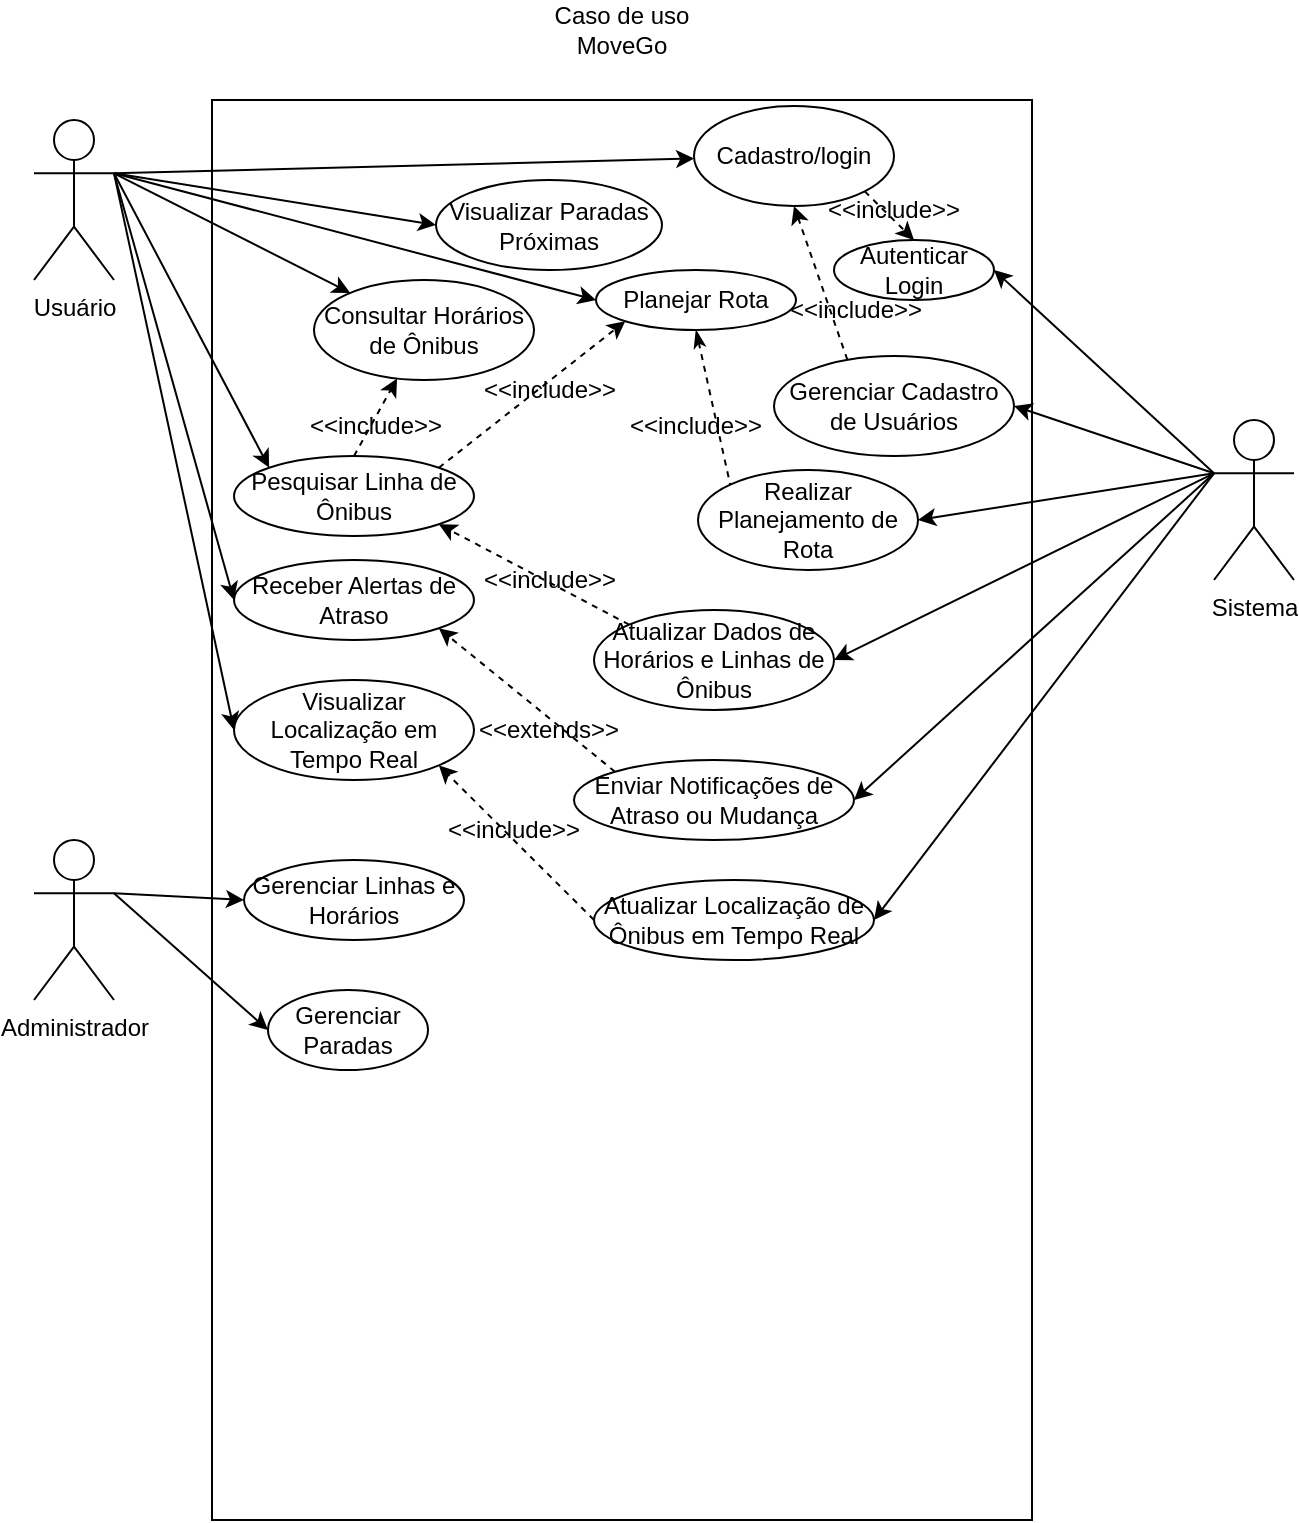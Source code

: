 <mxfile version="26.1.0">
  <diagram name="Página-1" id="rJBwSx3UtINKIOgSs01Y">
    <mxGraphModel dx="1050" dy="522" grid="1" gridSize="10" guides="1" tooltips="1" connect="1" arrows="1" fold="1" page="1" pageScale="1" pageWidth="827" pageHeight="1169" math="0" shadow="0">
      <root>
        <mxCell id="0" />
        <mxCell id="1" parent="0" />
        <mxCell id="8CnZV-VfPtxuRmqjGz2y-3" value="" style="rounded=0;whiteSpace=wrap;html=1;" parent="1" vertex="1">
          <mxGeometry x="209" y="100" width="410" height="710" as="geometry" />
        </mxCell>
        <mxCell id="8CnZV-VfPtxuRmqjGz2y-5" value="Caso de uso MoveGo" style="text;html=1;align=center;verticalAlign=middle;whiteSpace=wrap;rounded=0;" parent="1" vertex="1">
          <mxGeometry x="361" y="50" width="106" height="30" as="geometry" />
        </mxCell>
        <mxCell id="8CnZV-VfPtxuRmqjGz2y-24" style="rounded=0;orthogonalLoop=1;jettySize=auto;html=1;entryX=1;entryY=0.5;entryDx=0;entryDy=0;exitX=0;exitY=0.333;exitDx=0;exitDy=0;exitPerimeter=0;" parent="1" source="8CnZV-VfPtxuRmqjGz2y-6" target="8CnZV-VfPtxuRmqjGz2y-19" edge="1">
          <mxGeometry relative="1" as="geometry" />
        </mxCell>
        <mxCell id="8CnZV-VfPtxuRmqjGz2y-25" style="rounded=0;orthogonalLoop=1;jettySize=auto;html=1;entryX=1;entryY=0.5;entryDx=0;entryDy=0;exitX=0;exitY=0.333;exitDx=0;exitDy=0;exitPerimeter=0;" parent="1" source="8CnZV-VfPtxuRmqjGz2y-6" target="8CnZV-VfPtxuRmqjGz2y-23" edge="1">
          <mxGeometry relative="1" as="geometry" />
        </mxCell>
        <mxCell id="8CnZV-VfPtxuRmqjGz2y-48" style="rounded=0;orthogonalLoop=1;jettySize=auto;html=1;exitX=0;exitY=0.333;exitDx=0;exitDy=0;exitPerimeter=0;entryX=1;entryY=0.5;entryDx=0;entryDy=0;" parent="1" source="8CnZV-VfPtxuRmqjGz2y-6" target="8CnZV-VfPtxuRmqjGz2y-44" edge="1">
          <mxGeometry relative="1" as="geometry" />
        </mxCell>
        <mxCell id="8CnZV-VfPtxuRmqjGz2y-49" style="rounded=0;orthogonalLoop=1;jettySize=auto;html=1;exitX=0;exitY=0.333;exitDx=0;exitDy=0;exitPerimeter=0;entryX=1;entryY=0.5;entryDx=0;entryDy=0;" parent="1" source="8CnZV-VfPtxuRmqjGz2y-6" target="8CnZV-VfPtxuRmqjGz2y-41" edge="1">
          <mxGeometry relative="1" as="geometry" />
        </mxCell>
        <mxCell id="8CnZV-VfPtxuRmqjGz2y-50" style="rounded=0;orthogonalLoop=1;jettySize=auto;html=1;exitX=0;exitY=0.333;exitDx=0;exitDy=0;exitPerimeter=0;entryX=1;entryY=0.5;entryDx=0;entryDy=0;" parent="1" source="8CnZV-VfPtxuRmqjGz2y-6" target="8CnZV-VfPtxuRmqjGz2y-43" edge="1">
          <mxGeometry relative="1" as="geometry" />
        </mxCell>
        <mxCell id="8CnZV-VfPtxuRmqjGz2y-51" style="rounded=0;orthogonalLoop=1;jettySize=auto;html=1;exitX=0;exitY=0.333;exitDx=0;exitDy=0;exitPerimeter=0;entryX=1;entryY=0.5;entryDx=0;entryDy=0;" parent="1" source="8CnZV-VfPtxuRmqjGz2y-6" target="8CnZV-VfPtxuRmqjGz2y-42" edge="1">
          <mxGeometry relative="1" as="geometry" />
        </mxCell>
        <mxCell id="8CnZV-VfPtxuRmqjGz2y-6" value="Sistema" style="shape=umlActor;verticalLabelPosition=bottom;verticalAlign=top;html=1;" parent="1" vertex="1">
          <mxGeometry x="710" y="260" width="40" height="80" as="geometry" />
        </mxCell>
        <mxCell id="8CnZV-VfPtxuRmqjGz2y-45" style="rounded=0;orthogonalLoop=1;jettySize=auto;html=1;exitX=1;exitY=0.333;exitDx=0;exitDy=0;exitPerimeter=0;entryX=0;entryY=0.5;entryDx=0;entryDy=0;" parent="1" source="8CnZV-VfPtxuRmqjGz2y-7" target="8CnZV-VfPtxuRmqjGz2y-40" edge="1">
          <mxGeometry relative="1" as="geometry" />
        </mxCell>
        <mxCell id="8CnZV-VfPtxuRmqjGz2y-46" style="rounded=0;orthogonalLoop=1;jettySize=auto;html=1;exitX=1;exitY=0.333;exitDx=0;exitDy=0;exitPerimeter=0;entryX=0;entryY=0.5;entryDx=0;entryDy=0;" parent="1" source="8CnZV-VfPtxuRmqjGz2y-7" target="8CnZV-VfPtxuRmqjGz2y-39" edge="1">
          <mxGeometry relative="1" as="geometry" />
        </mxCell>
        <mxCell id="8CnZV-VfPtxuRmqjGz2y-7" value="Administrador&lt;div&gt;&lt;br&gt;&lt;/div&gt;" style="shape=umlActor;verticalLabelPosition=bottom;verticalAlign=top;html=1;" parent="1" vertex="1">
          <mxGeometry x="120" y="470" width="40" height="80" as="geometry" />
        </mxCell>
        <mxCell id="8CnZV-VfPtxuRmqjGz2y-22" style="rounded=0;orthogonalLoop=1;jettySize=auto;html=1;exitX=1;exitY=0.333;exitDx=0;exitDy=0;exitPerimeter=0;" parent="1" source="8CnZV-VfPtxuRmqjGz2y-8" target="8CnZV-VfPtxuRmqjGz2y-12" edge="1">
          <mxGeometry relative="1" as="geometry" />
        </mxCell>
        <mxCell id="8CnZV-VfPtxuRmqjGz2y-28" style="rounded=0;orthogonalLoop=1;jettySize=auto;html=1;exitX=1;exitY=0.333;exitDx=0;exitDy=0;exitPerimeter=0;" parent="1" source="8CnZV-VfPtxuRmqjGz2y-8" target="8CnZV-VfPtxuRmqjGz2y-13" edge="1">
          <mxGeometry relative="1" as="geometry" />
        </mxCell>
        <mxCell id="8CnZV-VfPtxuRmqjGz2y-29" style="rounded=0;orthogonalLoop=1;jettySize=auto;html=1;entryX=0;entryY=0.5;entryDx=0;entryDy=0;exitX=1;exitY=0.333;exitDx=0;exitDy=0;exitPerimeter=0;" parent="1" source="8CnZV-VfPtxuRmqjGz2y-8" target="8CnZV-VfPtxuRmqjGz2y-14" edge="1">
          <mxGeometry relative="1" as="geometry" />
        </mxCell>
        <mxCell id="8CnZV-VfPtxuRmqjGz2y-30" style="rounded=0;orthogonalLoop=1;jettySize=auto;html=1;entryX=0;entryY=0.5;entryDx=0;entryDy=0;exitX=1;exitY=0.333;exitDx=0;exitDy=0;exitPerimeter=0;" parent="1" source="8CnZV-VfPtxuRmqjGz2y-8" target="8CnZV-VfPtxuRmqjGz2y-16" edge="1">
          <mxGeometry relative="1" as="geometry" />
        </mxCell>
        <mxCell id="8CnZV-VfPtxuRmqjGz2y-31" style="rounded=0;orthogonalLoop=1;jettySize=auto;html=1;entryX=0;entryY=0.5;entryDx=0;entryDy=0;exitX=1;exitY=0.333;exitDx=0;exitDy=0;exitPerimeter=0;" parent="1" source="8CnZV-VfPtxuRmqjGz2y-8" target="8CnZV-VfPtxuRmqjGz2y-15" edge="1">
          <mxGeometry relative="1" as="geometry" />
        </mxCell>
        <mxCell id="8CnZV-VfPtxuRmqjGz2y-32" style="rounded=0;orthogonalLoop=1;jettySize=auto;html=1;entryX=0;entryY=0.5;entryDx=0;entryDy=0;exitX=1;exitY=0.333;exitDx=0;exitDy=0;exitPerimeter=0;" parent="1" source="8CnZV-VfPtxuRmqjGz2y-8" target="8CnZV-VfPtxuRmqjGz2y-18" edge="1">
          <mxGeometry relative="1" as="geometry" />
        </mxCell>
        <mxCell id="8CnZV-VfPtxuRmqjGz2y-33" style="rounded=0;orthogonalLoop=1;jettySize=auto;html=1;entryX=0;entryY=0;entryDx=0;entryDy=0;exitX=1;exitY=0.333;exitDx=0;exitDy=0;exitPerimeter=0;" parent="1" source="8CnZV-VfPtxuRmqjGz2y-8" target="8CnZV-VfPtxuRmqjGz2y-17" edge="1">
          <mxGeometry relative="1" as="geometry" />
        </mxCell>
        <mxCell id="8CnZV-VfPtxuRmqjGz2y-8" value="Usuário" style="shape=umlActor;verticalLabelPosition=bottom;verticalAlign=top;html=1;" parent="1" vertex="1">
          <mxGeometry x="120" y="110" width="40" height="80" as="geometry" />
        </mxCell>
        <mxCell id="8CnZV-VfPtxuRmqjGz2y-55" style="rounded=0;orthogonalLoop=1;jettySize=auto;html=1;exitX=1;exitY=1;exitDx=0;exitDy=0;entryX=0.5;entryY=0;entryDx=0;entryDy=0;dashed=1;" parent="1" source="8CnZV-VfPtxuRmqjGz2y-12" target="8CnZV-VfPtxuRmqjGz2y-23" edge="1">
          <mxGeometry relative="1" as="geometry" />
        </mxCell>
        <mxCell id="8CnZV-VfPtxuRmqjGz2y-12" value="Cadastro/login" style="ellipse;whiteSpace=wrap;html=1;" parent="1" vertex="1">
          <mxGeometry x="450" y="103" width="100" height="50" as="geometry" />
        </mxCell>
        <mxCell id="8CnZV-VfPtxuRmqjGz2y-13" value="Consultar Horários de Ônibus" style="ellipse;whiteSpace=wrap;html=1;" parent="1" vertex="1">
          <mxGeometry x="260" y="190" width="110" height="50" as="geometry" />
        </mxCell>
        <mxCell id="8CnZV-VfPtxuRmqjGz2y-14" value="Visualizar Paradas Próximas" style="ellipse;whiteSpace=wrap;html=1;" parent="1" vertex="1">
          <mxGeometry x="321" y="140" width="113" height="45" as="geometry" />
        </mxCell>
        <mxCell id="8CnZV-VfPtxuRmqjGz2y-47" style="rounded=0;orthogonalLoop=1;jettySize=auto;html=1;exitX=0.5;exitY=1;exitDx=0;exitDy=0;entryX=0;entryY=0;entryDx=0;entryDy=0;endArrow=none;startFill=1;dashed=1;endFill=1;startArrow=classicThin;" parent="1" source="8CnZV-VfPtxuRmqjGz2y-15" target="8CnZV-VfPtxuRmqjGz2y-44" edge="1">
          <mxGeometry relative="1" as="geometry" />
        </mxCell>
        <mxCell id="8CnZV-VfPtxuRmqjGz2y-15" value="Planejar Rota" style="ellipse;whiteSpace=wrap;html=1;" parent="1" vertex="1">
          <mxGeometry x="401" y="185" width="100" height="30" as="geometry" />
        </mxCell>
        <mxCell id="8CnZV-VfPtxuRmqjGz2y-16" value="Receber Alertas de Atraso" style="ellipse;whiteSpace=wrap;html=1;" parent="1" vertex="1">
          <mxGeometry x="220" y="330" width="120" height="40" as="geometry" />
        </mxCell>
        <mxCell id="RWw8REf5lrwNztSIqT9k-1" style="rounded=0;orthogonalLoop=1;jettySize=auto;html=1;exitX=0.5;exitY=0;exitDx=0;exitDy=0;dashed=1;" edge="1" parent="1" source="8CnZV-VfPtxuRmqjGz2y-17" target="8CnZV-VfPtxuRmqjGz2y-13">
          <mxGeometry relative="1" as="geometry" />
        </mxCell>
        <mxCell id="RWw8REf5lrwNztSIqT9k-3" style="rounded=0;orthogonalLoop=1;jettySize=auto;html=1;exitX=1;exitY=0;exitDx=0;exitDy=0;entryX=0;entryY=1;entryDx=0;entryDy=0;dashed=1;" edge="1" parent="1" source="8CnZV-VfPtxuRmqjGz2y-17" target="8CnZV-VfPtxuRmqjGz2y-15">
          <mxGeometry relative="1" as="geometry" />
        </mxCell>
        <mxCell id="8CnZV-VfPtxuRmqjGz2y-17" value="Pesquisar Linha de Ônibus" style="ellipse;whiteSpace=wrap;html=1;" parent="1" vertex="1">
          <mxGeometry x="220" y="278" width="120" height="40" as="geometry" />
        </mxCell>
        <mxCell id="8CnZV-VfPtxuRmqjGz2y-18" value="Visualizar Localização em Tempo Real" style="ellipse;whiteSpace=wrap;html=1;" parent="1" vertex="1">
          <mxGeometry x="220" y="390" width="120" height="50" as="geometry" />
        </mxCell>
        <mxCell id="8CnZV-VfPtxuRmqjGz2y-19" value="Gerenciar Cadastro de Usuários" style="ellipse;whiteSpace=wrap;html=1;" parent="1" vertex="1">
          <mxGeometry x="490" y="228" width="120" height="50" as="geometry" />
        </mxCell>
        <mxCell id="8CnZV-VfPtxuRmqjGz2y-23" value="Autenticar Login" style="ellipse;whiteSpace=wrap;html=1;" parent="1" vertex="1">
          <mxGeometry x="520" y="170" width="80" height="30" as="geometry" />
        </mxCell>
        <mxCell id="8CnZV-VfPtxuRmqjGz2y-39" value="Gerenciar Linhas e Horários" style="ellipse;whiteSpace=wrap;html=1;" parent="1" vertex="1">
          <mxGeometry x="225" y="480" width="110" height="40" as="geometry" />
        </mxCell>
        <mxCell id="8CnZV-VfPtxuRmqjGz2y-40" value="Gerenciar Paradas" style="ellipse;whiteSpace=wrap;html=1;" parent="1" vertex="1">
          <mxGeometry x="237" y="545" width="80" height="40" as="geometry" />
        </mxCell>
        <mxCell id="8CnZV-VfPtxuRmqjGz2y-52" style="rounded=0;orthogonalLoop=1;jettySize=auto;html=1;exitX=0;exitY=0;exitDx=0;exitDy=0;entryX=1;entryY=1;entryDx=0;entryDy=0;dashed=1;" parent="1" source="8CnZV-VfPtxuRmqjGz2y-41" target="8CnZV-VfPtxuRmqjGz2y-17" edge="1">
          <mxGeometry relative="1" as="geometry" />
        </mxCell>
        <mxCell id="8CnZV-VfPtxuRmqjGz2y-41" value="Atualizar Dados de Horários e Linhas de Ônibus" style="ellipse;whiteSpace=wrap;html=1;" parent="1" vertex="1">
          <mxGeometry x="400" y="355" width="120" height="50" as="geometry" />
        </mxCell>
        <mxCell id="8CnZV-VfPtxuRmqjGz2y-53" style="rounded=0;orthogonalLoop=1;jettySize=auto;html=1;exitX=0;exitY=0;exitDx=0;exitDy=0;entryX=1;entryY=1;entryDx=0;entryDy=0;dashed=1;" parent="1" source="8CnZV-VfPtxuRmqjGz2y-42" target="8CnZV-VfPtxuRmqjGz2y-16" edge="1">
          <mxGeometry relative="1" as="geometry" />
        </mxCell>
        <mxCell id="8CnZV-VfPtxuRmqjGz2y-42" value="Enviar Notificações de Atraso ou Mudança" style="ellipse;whiteSpace=wrap;html=1;" parent="1" vertex="1">
          <mxGeometry x="390" y="430" width="140" height="40" as="geometry" />
        </mxCell>
        <mxCell id="8CnZV-VfPtxuRmqjGz2y-54" style="rounded=0;orthogonalLoop=1;jettySize=auto;html=1;exitX=0;exitY=0.5;exitDx=0;exitDy=0;entryX=1;entryY=1;entryDx=0;entryDy=0;dashed=1;" parent="1" source="8CnZV-VfPtxuRmqjGz2y-43" target="8CnZV-VfPtxuRmqjGz2y-18" edge="1">
          <mxGeometry relative="1" as="geometry" />
        </mxCell>
        <mxCell id="8CnZV-VfPtxuRmqjGz2y-43" value="Atualizar Localização de Ônibus em Tempo Real" style="ellipse;whiteSpace=wrap;html=1;" parent="1" vertex="1">
          <mxGeometry x="400" y="490" width="140" height="40" as="geometry" />
        </mxCell>
        <mxCell id="8CnZV-VfPtxuRmqjGz2y-44" value="Realizar Planejamento de Rota" style="ellipse;whiteSpace=wrap;html=1;" parent="1" vertex="1">
          <mxGeometry x="452" y="285" width="110" height="50" as="geometry" />
        </mxCell>
        <mxCell id="8CnZV-VfPtxuRmqjGz2y-58" value="&amp;lt;&amp;lt;include&amp;gt;&amp;gt;" style="text;html=1;align=center;verticalAlign=middle;whiteSpace=wrap;rounded=0;" parent="1" vertex="1">
          <mxGeometry x="520" y="140" width="60" height="30" as="geometry" />
        </mxCell>
        <mxCell id="8CnZV-VfPtxuRmqjGz2y-59" value="&amp;lt;&amp;lt;extends&amp;gt;&amp;gt;" style="text;html=1;align=center;verticalAlign=middle;whiteSpace=wrap;rounded=0;" parent="1" vertex="1">
          <mxGeometry x="354" y="405" width="47" height="20" as="geometry" />
        </mxCell>
        <mxCell id="8CnZV-VfPtxuRmqjGz2y-61" value="&amp;lt;&amp;lt;include&amp;gt;&amp;gt;" style="text;html=1;align=center;verticalAlign=middle;whiteSpace=wrap;rounded=0;" parent="1" vertex="1">
          <mxGeometry x="347.5" y="325" width="60" height="30" as="geometry" />
        </mxCell>
        <mxCell id="8CnZV-VfPtxuRmqjGz2y-62" value="&amp;lt;&amp;lt;include&amp;gt;&amp;gt;" style="text;html=1;align=center;verticalAlign=middle;whiteSpace=wrap;rounded=0;" parent="1" vertex="1">
          <mxGeometry x="421" y="248" width="60" height="30" as="geometry" />
        </mxCell>
        <mxCell id="8CnZV-VfPtxuRmqjGz2y-63" value="&amp;lt;&amp;lt;include&amp;gt;&amp;gt;" style="text;html=1;align=center;verticalAlign=middle;whiteSpace=wrap;rounded=0;" parent="1" vertex="1">
          <mxGeometry x="330" y="450" width="60" height="30" as="geometry" />
        </mxCell>
        <mxCell id="RWw8REf5lrwNztSIqT9k-2" value="&amp;lt;&amp;lt;include&amp;gt;&amp;gt;" style="text;html=1;align=center;verticalAlign=middle;whiteSpace=wrap;rounded=0;" vertex="1" parent="1">
          <mxGeometry x="261" y="248" width="60" height="30" as="geometry" />
        </mxCell>
        <mxCell id="RWw8REf5lrwNztSIqT9k-6" value="&amp;lt;&amp;lt;include&amp;gt;&amp;gt;" style="text;html=1;align=center;verticalAlign=middle;whiteSpace=wrap;rounded=0;" vertex="1" parent="1">
          <mxGeometry x="347.5" y="230" width="60" height="30" as="geometry" />
        </mxCell>
        <mxCell id="RWw8REf5lrwNztSIqT9k-10" style="rounded=0;orthogonalLoop=1;jettySize=auto;html=1;exitX=0.5;exitY=1;exitDx=0;exitDy=0;entryX=0.313;entryY=0.088;entryDx=0;entryDy=0;entryPerimeter=0;dashed=1;startArrow=classic;startFill=1;endArrow=none;" edge="1" parent="1" source="8CnZV-VfPtxuRmqjGz2y-12" target="8CnZV-VfPtxuRmqjGz2y-19">
          <mxGeometry relative="1" as="geometry" />
        </mxCell>
        <mxCell id="RWw8REf5lrwNztSIqT9k-11" value="&amp;lt;&amp;lt;include&amp;gt;&amp;gt;" style="text;html=1;align=center;verticalAlign=middle;whiteSpace=wrap;rounded=0;" vertex="1" parent="1">
          <mxGeometry x="501" y="190" width="60" height="30" as="geometry" />
        </mxCell>
      </root>
    </mxGraphModel>
  </diagram>
</mxfile>
